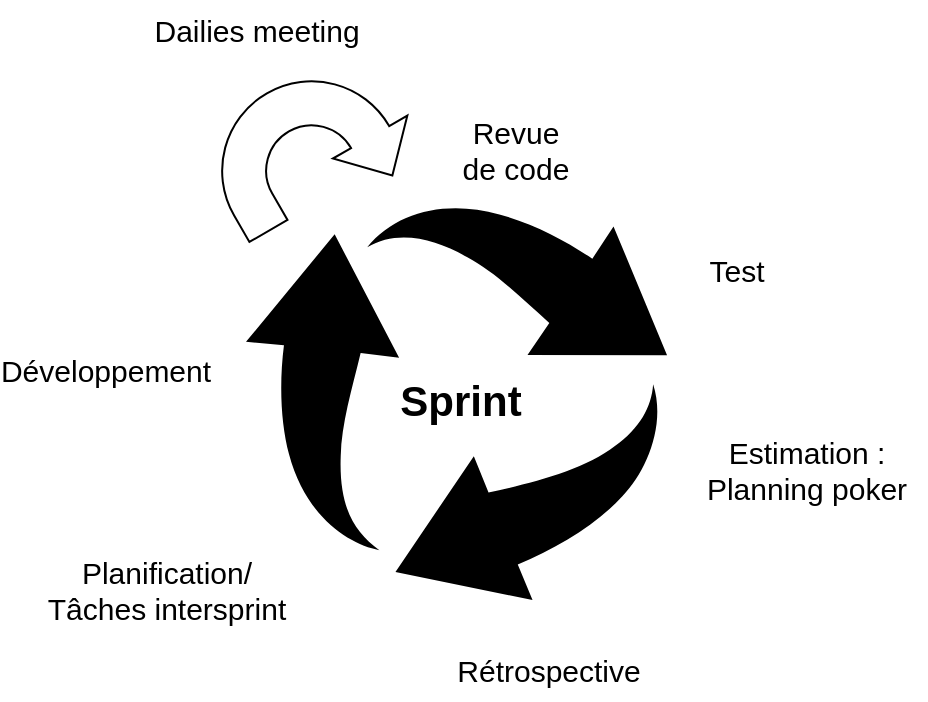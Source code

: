 <mxfile version="20.8.20" type="github">
  <diagram name="Page-1" id="xnDtV1KqofVfS2W3FYpm">
    <mxGraphModel dx="1050" dy="525" grid="1" gridSize="10" guides="1" tooltips="1" connect="1" arrows="1" fold="1" page="1" pageScale="1" pageWidth="1169" pageHeight="1654" math="0" shadow="0">
      <root>
        <mxCell id="0" />
        <mxCell id="1" parent="0" />
        <mxCell id="504v0FyW9OxJBydBdECm-1" value="" style="html=1;shadow=0;dashed=0;align=center;verticalAlign=middle;shape=mxgraph.arrows2.uTurnArrow;dy=11;arrowHead=43;dx2=22.25;direction=south;rotation=-30;" vertex="1" parent="1">
          <mxGeometry x="460" y="160" width="100" height="60" as="geometry" />
        </mxCell>
        <mxCell id="504v0FyW9OxJBydBdECm-3" value="" style="sketch=0;html=1;aspect=fixed;strokeColor=none;shadow=0;align=center;verticalAlign=top;fillColor=#000000;shape=mxgraph.gcp2.arrow_cycle" vertex="1" parent="1">
          <mxGeometry x="480" y="220" width="210.53" height="200" as="geometry" />
        </mxCell>
        <mxCell id="504v0FyW9OxJBydBdECm-4" value="Sprint" style="text;html=1;strokeColor=none;fillColor=none;align=center;verticalAlign=middle;whiteSpace=wrap;rounded=0;fontStyle=1;fontSize=21;" vertex="1" parent="1">
          <mxGeometry x="520" y="282.5" width="135" height="75" as="geometry" />
        </mxCell>
        <mxCell id="504v0FyW9OxJBydBdECm-7" value="Développement" style="text;html=1;strokeColor=none;fillColor=none;align=center;verticalAlign=middle;whiteSpace=wrap;rounded=0;fontSize=15;fontStyle=0" vertex="1" parent="1">
          <mxGeometry x="380" y="290" width="60" height="30" as="geometry" />
        </mxCell>
        <mxCell id="504v0FyW9OxJBydBdECm-8" value="Revue de code" style="text;html=1;strokeColor=none;fillColor=none;align=center;verticalAlign=middle;whiteSpace=wrap;rounded=0;fontSize=15;fontStyle=0" vertex="1" parent="1">
          <mxGeometry x="585" y="180" width="60" height="30" as="geometry" />
        </mxCell>
        <mxCell id="504v0FyW9OxJBydBdECm-9" value="Test" style="text;html=1;align=center;verticalAlign=middle;resizable=0;points=[];autosize=1;strokeColor=none;fillColor=none;fontSize=15;" vertex="1" parent="1">
          <mxGeometry x="700" y="240" width="50" height="30" as="geometry" />
        </mxCell>
        <mxCell id="504v0FyW9OxJBydBdECm-10" value="&lt;div&gt;Estimation : &lt;br&gt;&lt;/div&gt;&lt;div&gt;Planning poker&lt;/div&gt;" style="text;html=1;align=center;verticalAlign=middle;resizable=0;points=[];autosize=1;strokeColor=none;fillColor=none;fontSize=15;" vertex="1" parent="1">
          <mxGeometry x="700" y="330" width="120" height="50" as="geometry" />
        </mxCell>
        <mxCell id="504v0FyW9OxJBydBdECm-12" value="Rétrospective" style="text;html=1;align=center;verticalAlign=middle;resizable=0;points=[];autosize=1;strokeColor=none;fillColor=none;fontSize=15;" vertex="1" parent="1">
          <mxGeometry x="570.53" y="440" width="120" height="30" as="geometry" />
        </mxCell>
        <mxCell id="504v0FyW9OxJBydBdECm-13" value="Dailies meeting" style="text;html=1;align=center;verticalAlign=middle;resizable=0;points=[];autosize=1;strokeColor=none;fillColor=none;fontSize=15;" vertex="1" parent="1">
          <mxGeometry x="420" y="120" width="130" height="30" as="geometry" />
        </mxCell>
        <mxCell id="504v0FyW9OxJBydBdECm-14" value="&lt;div&gt;Planification/&lt;/div&gt;&lt;div&gt;Tâches intersprint&lt;br&gt;&lt;/div&gt;" style="text;html=1;align=center;verticalAlign=middle;resizable=0;points=[];autosize=1;strokeColor=none;fillColor=none;fontSize=15;" vertex="1" parent="1">
          <mxGeometry x="370" y="390" width="140" height="50" as="geometry" />
        </mxCell>
      </root>
    </mxGraphModel>
  </diagram>
</mxfile>
